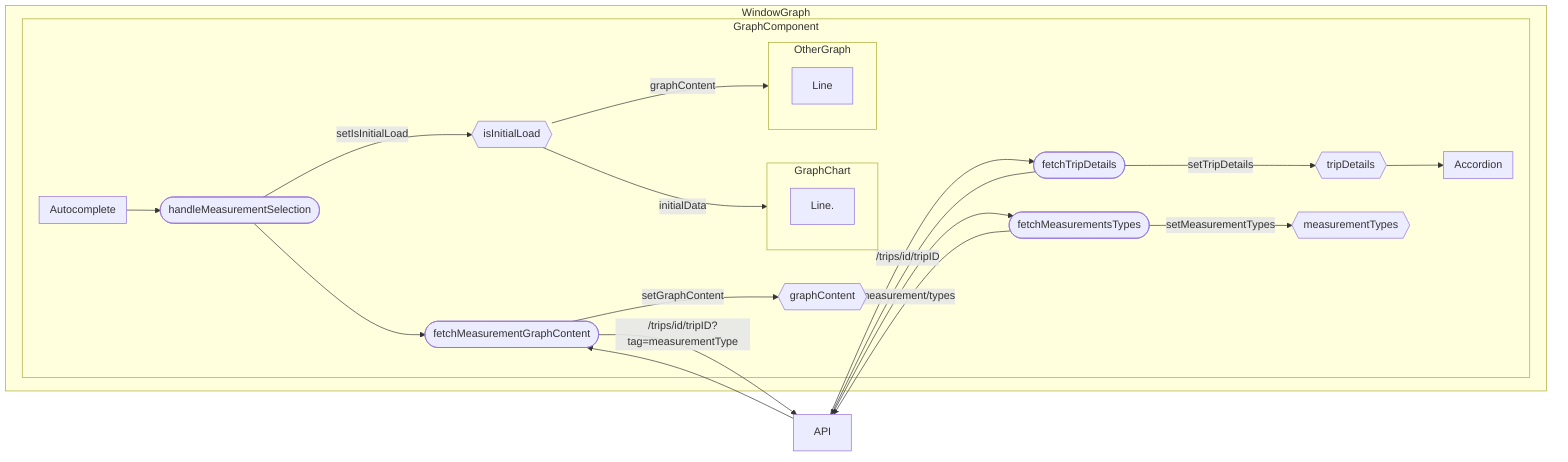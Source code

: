 flowchart LR

    API

    fetchTripDetails -- /trips/id/tripID --> API
    API --> fetchTripDetails

    fetchMeasurementGraphContent -- /trips/id/tripID?tag=measurementType --> API
    API --> fetchMeasurementGraphContent

    fetchMeasurementTypes -- /measurement/types --> API
    API --> fetchMeasurementTypes

    subgraph WindowGraph
        subgraph GraphComponent
            graphContent{{graphContent}}
            tripDetails{{tripDetails}}
            measurementTypes{{measurementTypes}}
            isInitialLoad{{isInitialLoad}}

            fetchMeasurementTypes([fetchMeasurementsTypes])
            fetchMeasurementGraphContent([fetchMeasurementGraphContent])
            fetchTripDetails([fetchTripDetails])
            handleMeasurementSelection([handleMeasurementSelection])

            handleMeasurementSelection --> fetchMeasurementGraphContent
            fetchMeasurementGraphContent -- setGraphContent --> graphContent
            handleMeasurementSelection -- setIsInitialLoad --> isInitialLoad

            fetchTripDetails -- setTripDetails --> tripDetails
            
            fetchMeasurementTypes -- setMeasurementTypes --> measurementTypes


            subgraph GraphChart
                Line.
            end
            subgraph OtherGraph
                Line
            end
            subgraph Accordion
            end
            subgraph Autocomplete
            end

            isInitialLoad -- initialData --> GraphChart
            isInitialLoad -- graphContent --> OtherGraph

            tripDetails --> Accordion

            Autocomplete --> handleMeasurementSelection
        end
    end